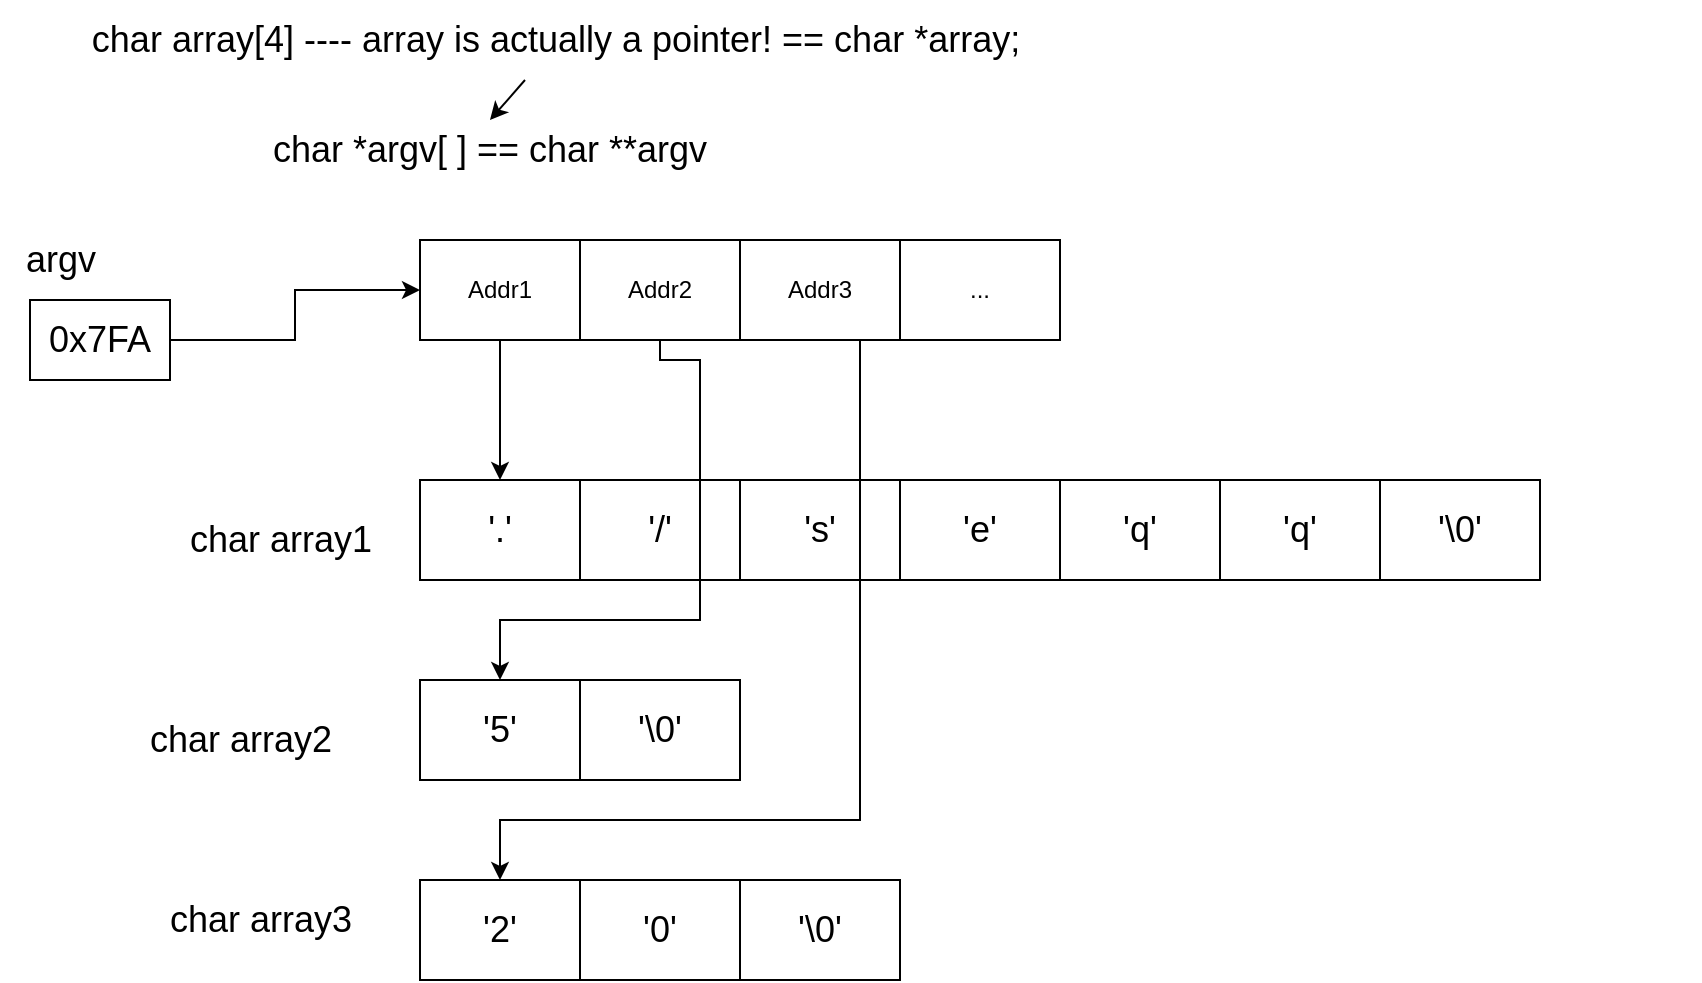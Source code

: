 <mxfile version="20.8.23" type="device"><diagram name="Page-1" id="ARPzX3DzzWty9mAa04oA"><mxGraphModel dx="1913" dy="635" grid="1" gridSize="10" guides="1" tooltips="1" connect="1" arrows="1" fold="1" page="1" pageScale="1" pageWidth="827" pageHeight="1169" math="0" shadow="0"><root><mxCell id="0"/><mxCell id="1" parent="0"/><mxCell id="vk_rxsEpoNgJOPANNsPW-5" value="" style="group" vertex="1" connectable="0" parent="1"><mxGeometry x="170" y="180" width="320" height="50" as="geometry"/></mxCell><mxCell id="vk_rxsEpoNgJOPANNsPW-1" value="Addr1" style="rounded=0;whiteSpace=wrap;html=1;" vertex="1" parent="vk_rxsEpoNgJOPANNsPW-5"><mxGeometry width="80" height="50" as="geometry"/></mxCell><mxCell id="vk_rxsEpoNgJOPANNsPW-2" value="Addr2" style="rounded=0;whiteSpace=wrap;html=1;" vertex="1" parent="vk_rxsEpoNgJOPANNsPW-5"><mxGeometry x="80" width="80" height="50" as="geometry"/></mxCell><mxCell id="vk_rxsEpoNgJOPANNsPW-3" value="Addr3" style="rounded=0;whiteSpace=wrap;html=1;" vertex="1" parent="vk_rxsEpoNgJOPANNsPW-5"><mxGeometry x="160" width="80" height="50" as="geometry"/></mxCell><mxCell id="vk_rxsEpoNgJOPANNsPW-4" value="..." style="rounded=0;whiteSpace=wrap;html=1;" vertex="1" parent="vk_rxsEpoNgJOPANNsPW-5"><mxGeometry x="240" width="80" height="50" as="geometry"/></mxCell><mxCell id="vk_rxsEpoNgJOPANNsPW-6" value="" style="group" vertex="1" connectable="0" parent="1"><mxGeometry x="170" y="300" width="320" height="50" as="geometry"/></mxCell><mxCell id="vk_rxsEpoNgJOPANNsPW-7" value="&lt;span style=&quot;font-size: 18px;&quot;&gt;'.'&lt;/span&gt;" style="rounded=0;whiteSpace=wrap;html=1;" vertex="1" parent="vk_rxsEpoNgJOPANNsPW-6"><mxGeometry width="80" height="50" as="geometry"/></mxCell><mxCell id="vk_rxsEpoNgJOPANNsPW-8" value="&lt;font style=&quot;font-size: 18px;&quot;&gt;'/'&lt;/font&gt;" style="rounded=0;whiteSpace=wrap;html=1;" vertex="1" parent="vk_rxsEpoNgJOPANNsPW-6"><mxGeometry x="80" width="80" height="50" as="geometry"/></mxCell><mxCell id="vk_rxsEpoNgJOPANNsPW-9" value="&lt;font style=&quot;font-size: 18px;&quot;&gt;'s'&lt;/font&gt;" style="rounded=0;whiteSpace=wrap;html=1;" vertex="1" parent="vk_rxsEpoNgJOPANNsPW-6"><mxGeometry x="160" width="80" height="50" as="geometry"/></mxCell><mxCell id="vk_rxsEpoNgJOPANNsPW-10" value="&lt;font style=&quot;font-size: 18px;&quot;&gt;'e'&lt;/font&gt;" style="rounded=0;whiteSpace=wrap;html=1;" vertex="1" parent="vk_rxsEpoNgJOPANNsPW-6"><mxGeometry x="240" width="80" height="50" as="geometry"/></mxCell><mxCell id="vk_rxsEpoNgJOPANNsPW-11" style="edgeStyle=orthogonalEdgeStyle;rounded=0;orthogonalLoop=1;jettySize=auto;html=1;exitX=0.5;exitY=1;exitDx=0;exitDy=0;entryX=0.5;entryY=0;entryDx=0;entryDy=0;" edge="1" parent="1" source="vk_rxsEpoNgJOPANNsPW-1" target="vk_rxsEpoNgJOPANNsPW-7"><mxGeometry relative="1" as="geometry"><mxPoint x="210" y="260" as="targetPoint"/></mxGeometry></mxCell><mxCell id="vk_rxsEpoNgJOPANNsPW-12" value="" style="group" vertex="1" connectable="0" parent="1"><mxGeometry x="170" y="400" width="320" height="50" as="geometry"/></mxCell><mxCell id="vk_rxsEpoNgJOPANNsPW-13" value="&lt;font style=&quot;font-size: 18px;&quot;&gt;'5'&lt;/font&gt;" style="rounded=0;whiteSpace=wrap;html=1;" vertex="1" parent="vk_rxsEpoNgJOPANNsPW-12"><mxGeometry width="80" height="50" as="geometry"/></mxCell><mxCell id="vk_rxsEpoNgJOPANNsPW-14" value="&lt;font style=&quot;font-size: 18px;&quot;&gt;'\0'&lt;/font&gt;" style="rounded=0;whiteSpace=wrap;html=1;" vertex="1" parent="vk_rxsEpoNgJOPANNsPW-12"><mxGeometry x="80" width="80" height="50" as="geometry"/></mxCell><mxCell id="vk_rxsEpoNgJOPANNsPW-17" value="" style="group" vertex="1" connectable="0" parent="1"><mxGeometry x="170" y="500" width="320" height="50" as="geometry"/></mxCell><mxCell id="vk_rxsEpoNgJOPANNsPW-18" value="&lt;font style=&quot;font-size: 18px;&quot;&gt;'2'&lt;/font&gt;" style="rounded=0;whiteSpace=wrap;html=1;" vertex="1" parent="vk_rxsEpoNgJOPANNsPW-17"><mxGeometry width="80" height="50" as="geometry"/></mxCell><mxCell id="vk_rxsEpoNgJOPANNsPW-19" value="&lt;font style=&quot;font-size: 18px;&quot;&gt;'0'&lt;/font&gt;" style="rounded=0;whiteSpace=wrap;html=1;" vertex="1" parent="vk_rxsEpoNgJOPANNsPW-17"><mxGeometry x="80" width="80" height="50" as="geometry"/></mxCell><mxCell id="vk_rxsEpoNgJOPANNsPW-20" value="&lt;font style=&quot;font-size: 18px;&quot;&gt;'\0'&lt;/font&gt;" style="rounded=0;whiteSpace=wrap;html=1;" vertex="1" parent="vk_rxsEpoNgJOPANNsPW-17"><mxGeometry x="160" width="80" height="50" as="geometry"/></mxCell><mxCell id="vk_rxsEpoNgJOPANNsPW-22" style="edgeStyle=orthogonalEdgeStyle;rounded=0;orthogonalLoop=1;jettySize=auto;html=1;exitX=0.5;exitY=1;exitDx=0;exitDy=0;entryX=0.5;entryY=0;entryDx=0;entryDy=0;" edge="1" parent="1" source="vk_rxsEpoNgJOPANNsPW-2" target="vk_rxsEpoNgJOPANNsPW-13"><mxGeometry relative="1" as="geometry"><Array as="points"><mxPoint x="290" y="240"/><mxPoint x="310" y="240"/><mxPoint x="310" y="370"/><mxPoint x="210" y="370"/></Array></mxGeometry></mxCell><mxCell id="vk_rxsEpoNgJOPANNsPW-23" style="edgeStyle=orthogonalEdgeStyle;rounded=0;orthogonalLoop=1;jettySize=auto;html=1;exitX=0.5;exitY=1;exitDx=0;exitDy=0;" edge="1" parent="1" source="vk_rxsEpoNgJOPANNsPW-3" target="vk_rxsEpoNgJOPANNsPW-18"><mxGeometry relative="1" as="geometry"><Array as="points"><mxPoint x="390" y="230"/><mxPoint x="390" y="470"/><mxPoint x="210" y="470"/></Array></mxGeometry></mxCell><mxCell id="vk_rxsEpoNgJOPANNsPW-24" value="&lt;font style=&quot;font-size: 18px;&quot;&gt;char *argv[ ] == char **argv&lt;/font&gt;" style="text;strokeColor=none;align=center;fillColor=none;html=1;verticalAlign=middle;whiteSpace=wrap;rounded=0;" vertex="1" parent="1"><mxGeometry x="70" y="120" width="270" height="30" as="geometry"/></mxCell><mxCell id="vk_rxsEpoNgJOPANNsPW-25" value="argv" style="text;html=1;align=center;verticalAlign=middle;resizable=0;points=[];autosize=1;strokeColor=none;fillColor=none;fontSize=18;" vertex="1" parent="1"><mxGeometry x="-40" y="170" width="60" height="40" as="geometry"/></mxCell><mxCell id="vk_rxsEpoNgJOPANNsPW-26" value="char array1" style="text;html=1;align=center;verticalAlign=middle;resizable=0;points=[];autosize=1;strokeColor=none;fillColor=none;fontSize=18;" vertex="1" parent="1"><mxGeometry x="45" y="310" width="110" height="40" as="geometry"/></mxCell><mxCell id="vk_rxsEpoNgJOPANNsPW-27" value="char array2" style="text;html=1;align=center;verticalAlign=middle;resizable=0;points=[];autosize=1;strokeColor=none;fillColor=none;fontSize=18;" vertex="1" parent="1"><mxGeometry x="25" y="410" width="110" height="40" as="geometry"/></mxCell><mxCell id="vk_rxsEpoNgJOPANNsPW-28" value="char array3" style="text;html=1;align=center;verticalAlign=middle;resizable=0;points=[];autosize=1;strokeColor=none;fillColor=none;fontSize=18;" vertex="1" parent="1"><mxGeometry x="35" y="500" width="110" height="40" as="geometry"/></mxCell><mxCell id="vk_rxsEpoNgJOPANNsPW-29" value="char array[4] ---- array is actually a pointer! == char *array;&amp;nbsp;" style="text;html=1;align=center;verticalAlign=middle;resizable=0;points=[];autosize=1;strokeColor=none;fillColor=none;fontSize=18;" vertex="1" parent="1"><mxGeometry x="-5" y="60" width="490" height="40" as="geometry"/></mxCell><mxCell id="vk_rxsEpoNgJOPANNsPW-32" value="" style="endArrow=classic;html=1;rounded=0;fontSize=18;entryX=0.5;entryY=0;entryDx=0;entryDy=0;" edge="1" parent="1" source="vk_rxsEpoNgJOPANNsPW-29" target="vk_rxsEpoNgJOPANNsPW-24"><mxGeometry width="50" height="50" relative="1" as="geometry"><mxPoint x="30" y="210" as="sourcePoint"/><mxPoint x="80" y="160" as="targetPoint"/></mxGeometry></mxCell><mxCell id="vk_rxsEpoNgJOPANNsPW-33" value="" style="group" vertex="1" connectable="0" parent="1"><mxGeometry x="490" y="300" width="320" height="50" as="geometry"/></mxCell><mxCell id="vk_rxsEpoNgJOPANNsPW-34" value="&lt;span style=&quot;font-size: 18px;&quot;&gt;'q'&lt;/span&gt;" style="rounded=0;whiteSpace=wrap;html=1;" vertex="1" parent="vk_rxsEpoNgJOPANNsPW-33"><mxGeometry width="80" height="50" as="geometry"/></mxCell><mxCell id="vk_rxsEpoNgJOPANNsPW-35" value="&lt;font style=&quot;font-size: 18px;&quot;&gt;'q'&lt;/font&gt;" style="rounded=0;whiteSpace=wrap;html=1;" vertex="1" parent="vk_rxsEpoNgJOPANNsPW-33"><mxGeometry x="80" width="80" height="50" as="geometry"/></mxCell><mxCell id="vk_rxsEpoNgJOPANNsPW-36" value="&lt;font style=&quot;font-size: 18px;&quot;&gt;'\0'&lt;/font&gt;" style="rounded=0;whiteSpace=wrap;html=1;" vertex="1" parent="vk_rxsEpoNgJOPANNsPW-33"><mxGeometry x="160" width="80" height="50" as="geometry"/></mxCell><mxCell id="vk_rxsEpoNgJOPANNsPW-39" style="edgeStyle=orthogonalEdgeStyle;rounded=0;orthogonalLoop=1;jettySize=auto;html=1;exitX=1;exitY=0.5;exitDx=0;exitDy=0;entryX=0;entryY=0.5;entryDx=0;entryDy=0;fontSize=18;" edge="1" parent="1" source="vk_rxsEpoNgJOPANNsPW-38" target="vk_rxsEpoNgJOPANNsPW-1"><mxGeometry relative="1" as="geometry"/></mxCell><mxCell id="vk_rxsEpoNgJOPANNsPW-38" value="0x7FA" style="rounded=0;whiteSpace=wrap;html=1;fontSize=18;" vertex="1" parent="1"><mxGeometry x="-25" y="210" width="70" height="40" as="geometry"/></mxCell></root></mxGraphModel></diagram></mxfile>